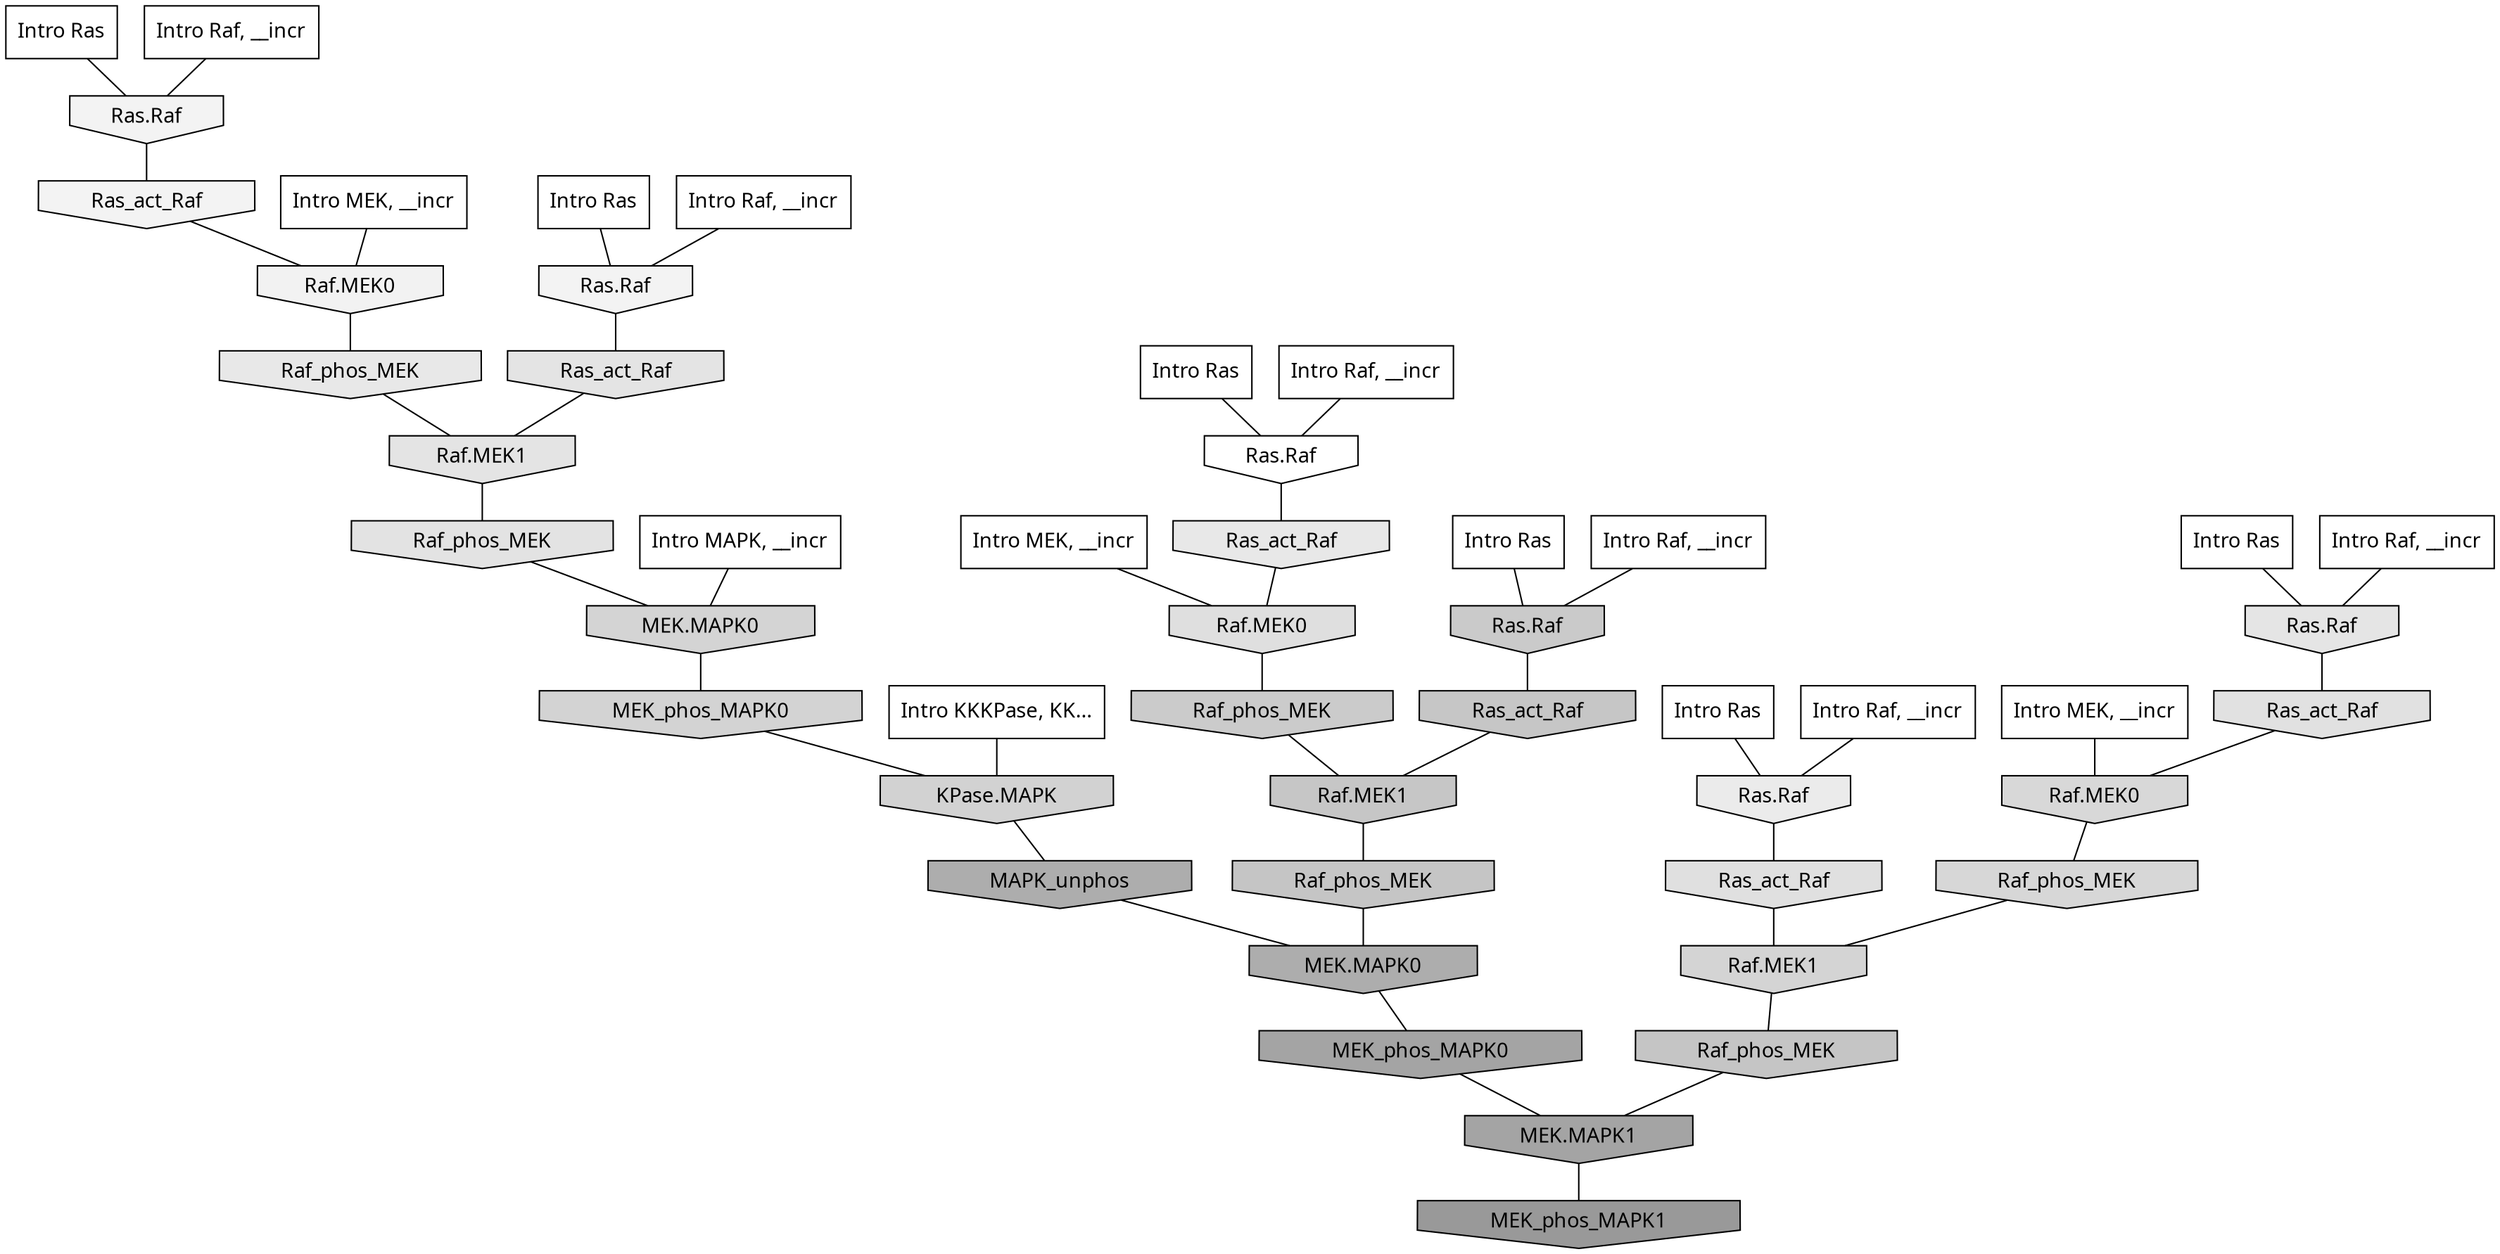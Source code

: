 digraph G{
  rankdir="TB";
  ranksep=0.30;
  node [fontname="CMU Serif"];
  edge [fontname="CMU Serif"];
  
  3 [label="Intro Ras", shape=rectangle, style=filled, fillcolor="0.000 0.000 1.000"]
  
  18 [label="Intro Ras", shape=rectangle, style=filled, fillcolor="0.000 0.000 1.000"]
  
  35 [label="Intro Ras", shape=rectangle, style=filled, fillcolor="0.000 0.000 1.000"]
  
  68 [label="Intro Ras", shape=rectangle, style=filled, fillcolor="0.000 0.000 1.000"]
  
  71 [label="Intro Ras", shape=rectangle, style=filled, fillcolor="0.000 0.000 1.000"]
  
  83 [label="Intro Ras", shape=rectangle, style=filled, fillcolor="0.000 0.000 1.000"]
  
  124 [label="Intro Raf, __incr", shape=rectangle, style=filled, fillcolor="0.000 0.000 1.000"]
  
  322 [label="Intro Raf, __incr", shape=rectangle, style=filled, fillcolor="0.000 0.000 1.000"]
  
  543 [label="Intro Raf, __incr", shape=rectangle, style=filled, fillcolor="0.000 0.000 1.000"]
  
  613 [label="Intro Raf, __incr", shape=rectangle, style=filled, fillcolor="0.000 0.000 1.000"]
  
  722 [label="Intro Raf, __incr", shape=rectangle, style=filled, fillcolor="0.000 0.000 1.000"]
  
  1039 [label="Intro Raf, __incr", shape=rectangle, style=filled, fillcolor="0.000 0.000 1.000"]
  
  1278 [label="Intro MEK, __incr", shape=rectangle, style=filled, fillcolor="0.000 0.000 1.000"]
  
  1689 [label="Intro MEK, __incr", shape=rectangle, style=filled, fillcolor="0.000 0.000 1.000"]
  
  2031 [label="Intro MEK, __incr", shape=rectangle, style=filled, fillcolor="0.000 0.000 1.000"]
  
  2598 [label="Intro MAPK, __incr", shape=rectangle, style=filled, fillcolor="0.000 0.000 1.000"]
  
  3182 [label="Intro KKKPase, KK...", shape=rectangle, style=filled, fillcolor="0.000 0.000 1.000"]
  
  3202 [label="Ras.Raf", shape=invhouse, style=filled, fillcolor="0.000 0.000 1.000"]
  
  3946 [label="Ras.Raf", shape=invhouse, style=filled, fillcolor="0.000 0.000 0.952"]
  
  3976 [label="Ras_act_Raf", shape=invhouse, style=filled, fillcolor="0.000 0.000 0.951"]
  
  4002 [label="Ras.Raf", shape=invhouse, style=filled, fillcolor="0.000 0.000 0.950"]
  
  4091 [label="Raf.MEK0", shape=invhouse, style=filled, fillcolor="0.000 0.000 0.946"]
  
  4659 [label="Ras.Raf", shape=invhouse, style=filled, fillcolor="0.000 0.000 0.920"]
  
  4942 [label="Ras_act_Raf", shape=invhouse, style=filled, fillcolor="0.000 0.000 0.908"]
  
  4956 [label="Raf_phos_MEK", shape=invhouse, style=filled, fillcolor="0.000 0.000 0.908"]
  
  5216 [label="Ras.Raf", shape=invhouse, style=filled, fillcolor="0.000 0.000 0.897"]
  
  5331 [label="Ras_act_Raf", shape=invhouse, style=filled, fillcolor="0.000 0.000 0.893"]
  
  5337 [label="Raf.MEK1", shape=invhouse, style=filled, fillcolor="0.000 0.000 0.893"]
  
  5464 [label="Raf_phos_MEK", shape=invhouse, style=filled, fillcolor="0.000 0.000 0.888"]
  
  5584 [label="Ras_act_Raf", shape=invhouse, style=filled, fillcolor="0.000 0.000 0.882"]
  
  5721 [label="Ras_act_Raf", shape=invhouse, style=filled, fillcolor="0.000 0.000 0.877"]
  
  5783 [label="Raf.MEK0", shape=invhouse, style=filled, fillcolor="0.000 0.000 0.875"]
  
  6731 [label="Raf.MEK0", shape=invhouse, style=filled, fillcolor="0.000 0.000 0.846"]
  
  6905 [label="Raf_phos_MEK", shape=invhouse, style=filled, fillcolor="0.000 0.000 0.842"]
  
  7351 [label="MEK.MAPK0", shape=invhouse, style=filled, fillcolor="0.000 0.000 0.832"]
  
  7524 [label="Raf.MEK1", shape=invhouse, style=filled, fillcolor="0.000 0.000 0.829"]
  
  7673 [label="MEK_phos_MAPK0", shape=invhouse, style=filled, fillcolor="0.000 0.000 0.825"]
  
  7752 [label="KPase.MAPK", shape=invhouse, style=filled, fillcolor="0.000 0.000 0.824"]
  
  9191 [label="Raf_phos_MEK", shape=invhouse, style=filled, fillcolor="0.000 0.000 0.795"]
  
  9386 [label="Ras.Raf", shape=invhouse, style=filled, fillcolor="0.000 0.000 0.792"]
  
  10471 [label="Ras_act_Raf", shape=invhouse, style=filled, fillcolor="0.000 0.000 0.776"]
  
  10476 [label="Raf.MEK1", shape=invhouse, style=filled, fillcolor="0.000 0.000 0.776"]
  
  10711 [label="Raf_phos_MEK", shape=invhouse, style=filled, fillcolor="0.000 0.000 0.773"]
  
  10801 [label="Raf_phos_MEK", shape=invhouse, style=filled, fillcolor="0.000 0.000 0.772"]
  
  17796 [label="MAPK_unphos", shape=invhouse, style=filled, fillcolor="0.000 0.000 0.679"]
  
  17797 [label="MEK.MAPK0", shape=invhouse, style=filled, fillcolor="0.000 0.000 0.679"]
  
  19086 [label="MEK_phos_MAPK0", shape=invhouse, style=filled, fillcolor="0.000 0.000 0.642"]
  
  19087 [label="MEK.MAPK1", shape=invhouse, style=filled, fillcolor="0.000 0.000 0.642"]
  
  20262 [label="MEK_phos_MAPK1", shape=invhouse, style=filled, fillcolor="0.000 0.000 0.600"]
  
  
  19087 -> 20262 [dir=none, color="0.000 0.000 0.000"] 
  19086 -> 19087 [dir=none, color="0.000 0.000 0.000"] 
  17797 -> 19086 [dir=none, color="0.000 0.000 0.000"] 
  17796 -> 17797 [dir=none, color="0.000 0.000 0.000"] 
  10801 -> 17797 [dir=none, color="0.000 0.000 0.000"] 
  10711 -> 19087 [dir=none, color="0.000 0.000 0.000"] 
  10476 -> 10801 [dir=none, color="0.000 0.000 0.000"] 
  10471 -> 10476 [dir=none, color="0.000 0.000 0.000"] 
  9386 -> 10471 [dir=none, color="0.000 0.000 0.000"] 
  9191 -> 10476 [dir=none, color="0.000 0.000 0.000"] 
  7752 -> 17796 [dir=none, color="0.000 0.000 0.000"] 
  7673 -> 7752 [dir=none, color="0.000 0.000 0.000"] 
  7524 -> 10711 [dir=none, color="0.000 0.000 0.000"] 
  7351 -> 7673 [dir=none, color="0.000 0.000 0.000"] 
  6905 -> 7524 [dir=none, color="0.000 0.000 0.000"] 
  6731 -> 6905 [dir=none, color="0.000 0.000 0.000"] 
  5783 -> 9191 [dir=none, color="0.000 0.000 0.000"] 
  5721 -> 7524 [dir=none, color="0.000 0.000 0.000"] 
  5584 -> 6731 [dir=none, color="0.000 0.000 0.000"] 
  5464 -> 7351 [dir=none, color="0.000 0.000 0.000"] 
  5337 -> 5464 [dir=none, color="0.000 0.000 0.000"] 
  5331 -> 5337 [dir=none, color="0.000 0.000 0.000"] 
  5216 -> 5584 [dir=none, color="0.000 0.000 0.000"] 
  4956 -> 5337 [dir=none, color="0.000 0.000 0.000"] 
  4942 -> 5783 [dir=none, color="0.000 0.000 0.000"] 
  4659 -> 5721 [dir=none, color="0.000 0.000 0.000"] 
  4091 -> 4956 [dir=none, color="0.000 0.000 0.000"] 
  4002 -> 5331 [dir=none, color="0.000 0.000 0.000"] 
  3976 -> 4091 [dir=none, color="0.000 0.000 0.000"] 
  3946 -> 3976 [dir=none, color="0.000 0.000 0.000"] 
  3202 -> 4942 [dir=none, color="0.000 0.000 0.000"] 
  3182 -> 7752 [dir=none, color="0.000 0.000 0.000"] 
  2598 -> 7351 [dir=none, color="0.000 0.000 0.000"] 
  2031 -> 5783 [dir=none, color="0.000 0.000 0.000"] 
  1689 -> 4091 [dir=none, color="0.000 0.000 0.000"] 
  1278 -> 6731 [dir=none, color="0.000 0.000 0.000"] 
  1039 -> 9386 [dir=none, color="0.000 0.000 0.000"] 
  722 -> 3946 [dir=none, color="0.000 0.000 0.000"] 
  613 -> 3202 [dir=none, color="0.000 0.000 0.000"] 
  543 -> 5216 [dir=none, color="0.000 0.000 0.000"] 
  322 -> 4002 [dir=none, color="0.000 0.000 0.000"] 
  124 -> 4659 [dir=none, color="0.000 0.000 0.000"] 
  83 -> 5216 [dir=none, color="0.000 0.000 0.000"] 
  71 -> 9386 [dir=none, color="0.000 0.000 0.000"] 
  68 -> 4002 [dir=none, color="0.000 0.000 0.000"] 
  35 -> 3202 [dir=none, color="0.000 0.000 0.000"] 
  18 -> 4659 [dir=none, color="0.000 0.000 0.000"] 
  3 -> 3946 [dir=none, color="0.000 0.000 0.000"] 
  
  }
